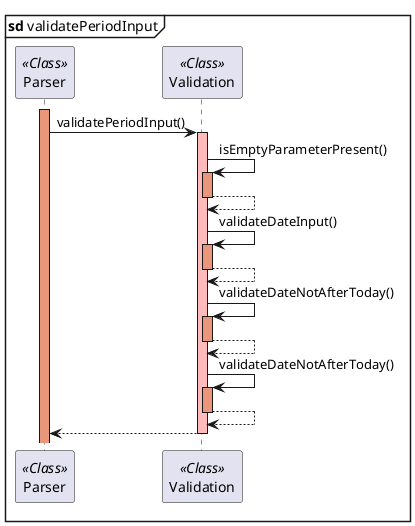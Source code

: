 @startuml
mainframe **sd** validatePeriodInput
participant Parser as Parser << Class >>
participant Validation as Validation << Class >>

activate Parser  #DarkSalmon
Parser -> Validation : validatePeriodInput()
activate Validation #FFBBBB

Validation -> Validation : isEmptyParameterPresent()
activate Validation  #DarkSalmon
Validation --> Validation :
deactivate Validation  #DarkSalmon

Validation -> Validation : validateDateInput()
activate Validation  #DarkSalmon
Validation --> Validation :
deactivate Validation  #DarkSalmon

Validation -> Validation : validateDateNotAfterToday()
activate Validation  #DarkSalmon
Validation --> Validation :
deactivate Validation  #DarkSalmon

Validation -> Validation : validateDateNotAfterToday()
activate Validation  #DarkSalmon
Validation --> Validation :
deactivate Validation  #DarkSalmon

Validation --> Parser:
deactivate Validation #FFBBBB
@enduml